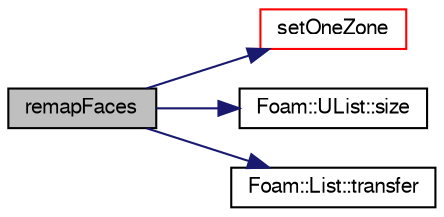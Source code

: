 digraph "remapFaces"
{
  bgcolor="transparent";
  edge [fontname="FreeSans",fontsize="10",labelfontname="FreeSans",labelfontsize="10"];
  node [fontname="FreeSans",fontsize="10",shape=record];
  rankdir="LR";
  Node408 [label="remapFaces",height=0.2,width=0.4,color="black", fillcolor="grey75", style="filled", fontcolor="black"];
  Node408 -> Node409 [color="midnightblue",fontsize="10",style="solid",fontname="FreeSans"];
  Node409 [label="setOneZone",height=0.2,width=0.4,color="red",URL="$a29574.html#ac3e3a7ff9ebdca3a97b5ab39b764759c",tooltip="Set zones to 0 and set a single zone. "];
  Node408 -> Node418 [color="midnightblue",fontsize="10",style="solid",fontname="FreeSans"];
  Node418 [label="Foam::UList::size",height=0.2,width=0.4,color="black",URL="$a25698.html#a47b3bf30da1eb3ab8076b5fbe00e0494",tooltip="Return the number of elements in the UList. "];
  Node408 -> Node419 [color="midnightblue",fontsize="10",style="solid",fontname="FreeSans"];
  Node419 [label="Foam::List::transfer",height=0.2,width=0.4,color="black",URL="$a25694.html#a25ad1d2084d16b234b0cf91c07e832c0",tooltip="Transfer the contents of the argument List into this list. "];
}

